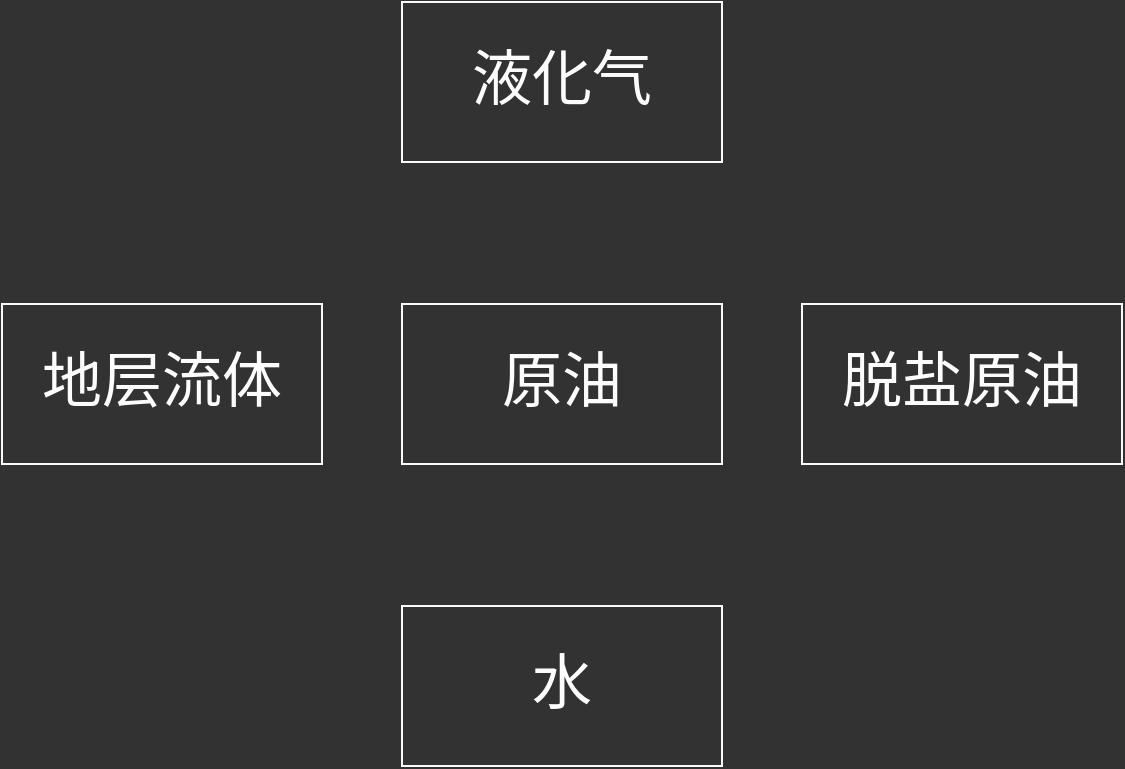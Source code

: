 <mxfile version="10.6.3" type="device"><diagram id="C8zipnFfr8j-4CO__b3s" name="第 1 页"><mxGraphModel dx="2685" dy="1710" grid="1" gridSize="100" guides="1" tooltips="1" connect="1" arrows="1" fold="1" page="1" pageScale="0.8" pageWidth="5689" pageHeight="3000" background="#323232" math="0" shadow="0"><root><object label="" id="0"><mxCell/></object><mxCell id="1" parent="0"/><mxCell id="q4TEveWd6elws3FkPjOg-4" value="&lt;p style=&quot;text-align: center ; line-height: 50%&quot;&gt;&lt;font style=&quot;font-size: 30px&quot;&gt;地层流体&lt;/font&gt;&lt;/p&gt;" style="rounded=0;whiteSpace=wrap;html=1;fontFamily=思源黑体;fontSize=20;fontColor=#FCFCFC;labelBackgroundColor=none;labelBorderColor=none;fillColor=#323232;strokeColor=#FAFAFA;" vertex="1" parent="1"><mxGeometry x="80" y="1160" width="160" height="80" as="geometry"/></mxCell><mxCell id="q4TEveWd6elws3FkPjOg-8" value="&lt;p style=&quot;text-align: center ; line-height: 50%&quot;&gt;&lt;font style=&quot;font-size: 30px&quot;&gt;液化气&lt;/font&gt;&lt;/p&gt;" style="rounded=0;whiteSpace=wrap;html=1;fontFamily=思源黑体;fontSize=20;fontColor=#FCFCFC;labelBackgroundColor=none;labelBorderColor=none;fillColor=#323232;strokeColor=#FAFAFA;" vertex="1" parent="1"><mxGeometry x="280" y="1009" width="160" height="80" as="geometry"/></mxCell><mxCell id="q4TEveWd6elws3FkPjOg-9" value="&lt;p style=&quot;text-align: center ; line-height: 50%&quot;&gt;&lt;font style=&quot;font-size: 30px&quot;&gt;原油&lt;/font&gt;&lt;/p&gt;" style="rounded=0;whiteSpace=wrap;html=1;fontFamily=思源黑体;fontSize=20;fontColor=#FCFCFC;labelBackgroundColor=none;labelBorderColor=none;fillColor=#323232;strokeColor=#FAFAFA;" vertex="1" parent="1"><mxGeometry x="280" y="1160" width="160" height="80" as="geometry"/></mxCell><mxCell id="q4TEveWd6elws3FkPjOg-10" value="&lt;p style=&quot;text-align: center ; line-height: 50%&quot;&gt;&lt;font style=&quot;font-size: 30px&quot;&gt;水&lt;/font&gt;&lt;/p&gt;" style="rounded=0;whiteSpace=wrap;html=1;fontFamily=思源黑体;fontSize=20;fontColor=#FCFCFC;labelBackgroundColor=none;labelBorderColor=none;fillColor=#323232;strokeColor=#FAFAFA;" vertex="1" parent="1"><mxGeometry x="280" y="1311" width="160" height="80" as="geometry"/></mxCell><mxCell id="q4TEveWd6elws3FkPjOg-11" value="&lt;p style=&quot;text-align: center ; line-height: 50%&quot;&gt;&lt;font style=&quot;font-size: 30px&quot;&gt;脱盐原油&lt;/font&gt;&lt;/p&gt;" style="rounded=0;whiteSpace=wrap;html=1;fontFamily=思源黑体;fontSize=20;fontColor=#FCFCFC;labelBackgroundColor=none;labelBorderColor=none;fillColor=#323232;strokeColor=#FAFAFA;" vertex="1" parent="1"><mxGeometry x="480" y="1160" width="160" height="80" as="geometry"/></mxCell></root></mxGraphModel></diagram></mxfile>